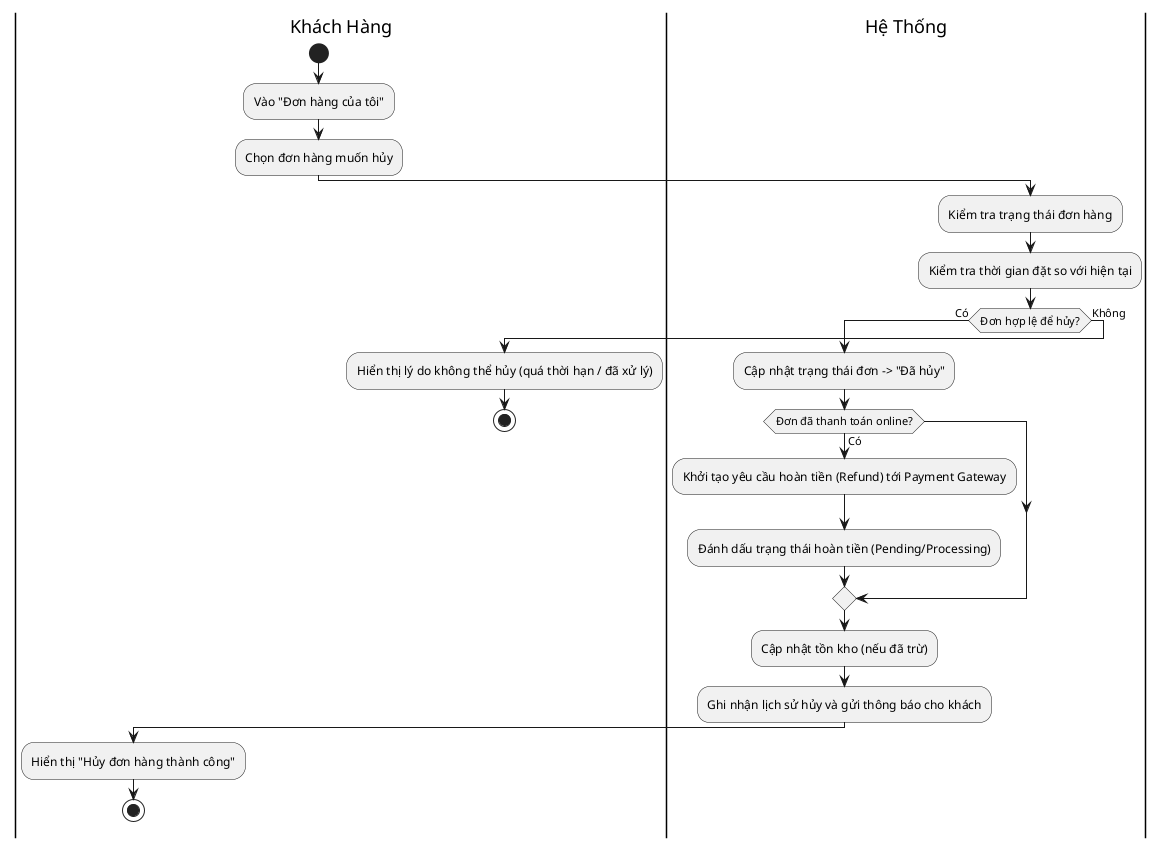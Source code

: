 @startuml huy-dat-hang
|Khách Hàng|
start
:Vào "Đơn hàng của tôi";
:Chọn đơn hàng muốn hủy;
|Hệ Thống|
:Kiểm tra trạng thái đơn hàng;
:Kiểm tra thời gian đặt so với hiện tại;
if (Đơn hợp lệ để hủy?) then (Có)
  :Cập nhật trạng thái đơn -> "Đã hủy";
  if (Đơn đã thanh toán online?) then (Có)
    :Khởi tạo yêu cầu hoàn tiền (Refund) tới Payment Gateway;
    :Đánh dấu trạng thái hoàn tiền (Pending/Processing);
  endif
  :Cập nhật tồn kho (nếu đã trừ);
  :Ghi nhận lịch sử hủy và gửi thông báo cho khách;
  |Khách Hàng|
  :Hiển thị "Hủy đơn hàng thành công";
  stop
else (Không)
  |Khách Hàng|
  :Hiển thị lý do không thể hủy (quá thời hạn / đã xử lý);
  stop
endif
@enduml